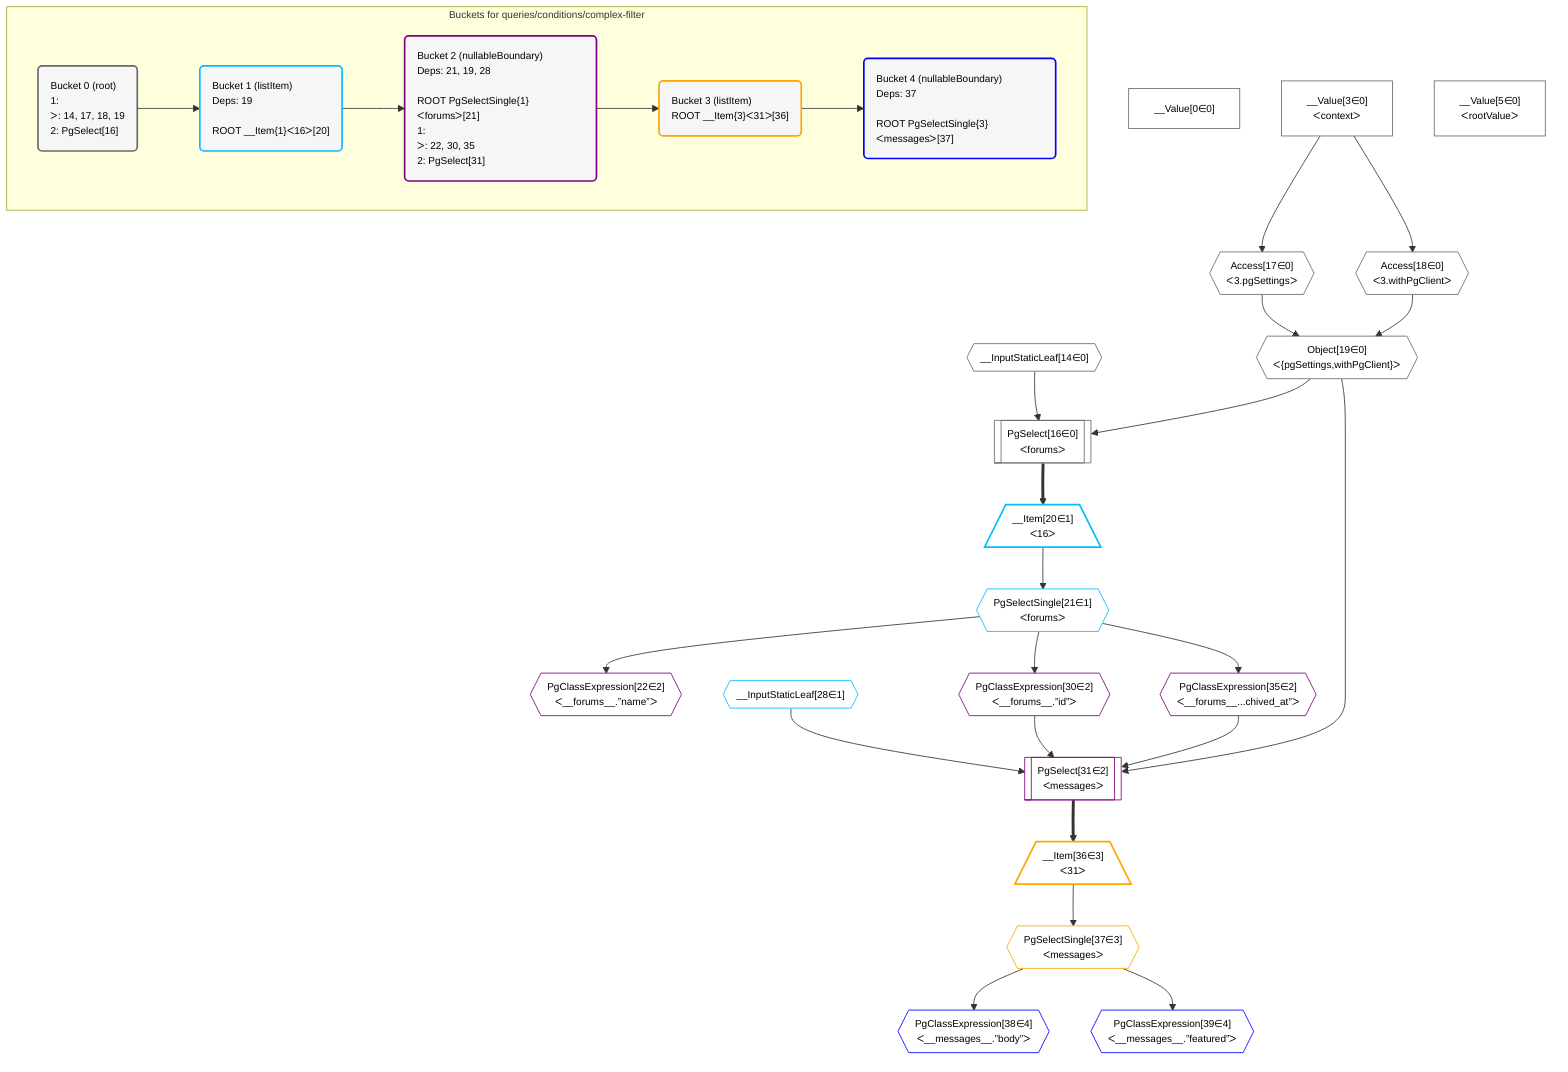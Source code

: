%%{init: {'themeVariables': { 'fontSize': '12px'}}}%%
graph TD
    classDef path fill:#eee,stroke:#000,color:#000
    classDef plan fill:#fff,stroke-width:1px,color:#000
    classDef itemplan fill:#fff,stroke-width:2px,color:#000
    classDef unbatchedplan fill:#dff,stroke-width:1px,color:#000
    classDef sideeffectplan fill:#fcc,stroke-width:2px,color:#000
    classDef bucket fill:#f6f6f6,color:#000,stroke-width:2px,text-align:left


    %% define steps
    __Value0["__Value[0∈0]"]:::plan
    __Value3["__Value[3∈0]<br />ᐸcontextᐳ"]:::plan
    __Value5["__Value[5∈0]<br />ᐸrootValueᐳ"]:::plan
    __InputStaticLeaf14{{"__InputStaticLeaf[14∈0]"}}:::plan
    Access17{{"Access[17∈0]<br />ᐸ3.pgSettingsᐳ"}}:::plan
    Access18{{"Access[18∈0]<br />ᐸ3.withPgClientᐳ"}}:::plan
    Object19{{"Object[19∈0]<br />ᐸ{pgSettings,withPgClient}ᐳ"}}:::plan
    PgSelect16[["PgSelect[16∈0]<br />ᐸforumsᐳ"]]:::plan
    __Item20[/"__Item[20∈1]<br />ᐸ16ᐳ"\]:::itemplan
    PgSelectSingle21{{"PgSelectSingle[21∈1]<br />ᐸforumsᐳ"}}:::plan
    PgClassExpression22{{"PgClassExpression[22∈2]<br />ᐸ__forums__.”name”ᐳ"}}:::plan
    __InputStaticLeaf28{{"__InputStaticLeaf[28∈1]"}}:::plan
    PgClassExpression30{{"PgClassExpression[30∈2]<br />ᐸ__forums__.”id”ᐳ"}}:::plan
    PgClassExpression35{{"PgClassExpression[35∈2]<br />ᐸ__forums__...chived_at”ᐳ"}}:::plan
    PgSelect31[["PgSelect[31∈2]<br />ᐸmessagesᐳ"]]:::plan
    __Item36[/"__Item[36∈3]<br />ᐸ31ᐳ"\]:::itemplan
    PgSelectSingle37{{"PgSelectSingle[37∈3]<br />ᐸmessagesᐳ"}}:::plan
    PgClassExpression38{{"PgClassExpression[38∈4]<br />ᐸ__messages__.”body”ᐳ"}}:::plan
    PgClassExpression39{{"PgClassExpression[39∈4]<br />ᐸ__messages__.”featured”ᐳ"}}:::plan

    %% plan dependencies
    __Value3 --> Access17
    __Value3 --> Access18
    Access17 & Access18 --> Object19
    Object19 & __InputStaticLeaf14 --> PgSelect16
    PgSelect16 ==> __Item20
    __Item20 --> PgSelectSingle21
    PgSelectSingle21 --> PgClassExpression22
    PgSelectSingle21 --> PgClassExpression30
    PgSelectSingle21 --> PgClassExpression35
    Object19 & PgClassExpression30 & __InputStaticLeaf28 & PgClassExpression35 --> PgSelect31
    PgSelect31 ==> __Item36
    __Item36 --> PgSelectSingle37
    PgSelectSingle37 --> PgClassExpression38
    PgSelectSingle37 --> PgClassExpression39

    subgraph "Buckets for queries/conditions/complex-filter"
    Bucket0("Bucket 0 (root)<br />1: <br />ᐳ: 14, 17, 18, 19<br />2: PgSelect[16]"):::bucket
    classDef bucket0 stroke:#696969
    class Bucket0,__Value0,__Value3,__Value5,__InputStaticLeaf14,PgSelect16,Access17,Access18,Object19 bucket0
    Bucket1("Bucket 1 (listItem)<br />Deps: 19<br /><br />ROOT __Item{1}ᐸ16ᐳ[20]"):::bucket
    classDef bucket1 stroke:#00bfff
    class Bucket1,__Item20,PgSelectSingle21,__InputStaticLeaf28 bucket1
    Bucket2("Bucket 2 (nullableBoundary)<br />Deps: 21, 19, 28<br /><br />ROOT PgSelectSingle{1}ᐸforumsᐳ[21]<br />1: <br />ᐳ: 22, 30, 35<br />2: PgSelect[31]"):::bucket
    classDef bucket2 stroke:#7f007f
    class Bucket2,PgClassExpression22,PgClassExpression30,PgSelect31,PgClassExpression35 bucket2
    Bucket3("Bucket 3 (listItem)<br />ROOT __Item{3}ᐸ31ᐳ[36]"):::bucket
    classDef bucket3 stroke:#ffa500
    class Bucket3,__Item36,PgSelectSingle37 bucket3
    Bucket4("Bucket 4 (nullableBoundary)<br />Deps: 37<br /><br />ROOT PgSelectSingle{3}ᐸmessagesᐳ[37]"):::bucket
    classDef bucket4 stroke:#0000ff
    class Bucket4,PgClassExpression38,PgClassExpression39 bucket4
    Bucket0 --> Bucket1
    Bucket1 --> Bucket2
    Bucket2 --> Bucket3
    Bucket3 --> Bucket4
    end